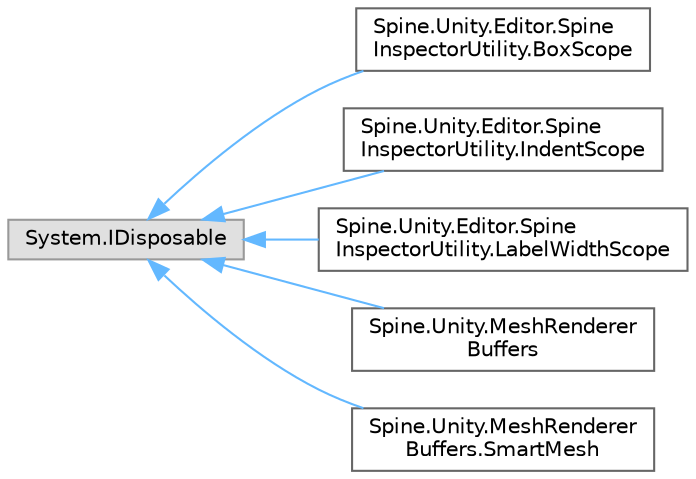 digraph "类继承关系图"
{
 // LATEX_PDF_SIZE
  bgcolor="transparent";
  edge [fontname=Helvetica,fontsize=10,labelfontname=Helvetica,labelfontsize=10];
  node [fontname=Helvetica,fontsize=10,shape=box,height=0.2,width=0.4];
  rankdir="LR";
  Node0 [id="Node000000",label="System.IDisposable",height=0.2,width=0.4,color="grey60", fillcolor="#E0E0E0", style="filled",tooltip=" "];
  Node0 -> Node1 [id="edge6644_Node000000_Node000001",dir="back",color="steelblue1",style="solid",tooltip=" "];
  Node1 [id="Node000001",label="Spine.Unity.Editor.Spine\lInspectorUtility.BoxScope",height=0.2,width=0.4,color="grey40", fillcolor="white", style="filled",URL="$class_spine_1_1_unity_1_1_editor_1_1_spine_inspector_utility_1_1_box_scope.html",tooltip=" "];
  Node0 -> Node2 [id="edge6645_Node000000_Node000002",dir="back",color="steelblue1",style="solid",tooltip=" "];
  Node2 [id="Node000002",label="Spine.Unity.Editor.Spine\lInspectorUtility.IndentScope",height=0.2,width=0.4,color="grey40", fillcolor="white", style="filled",URL="$class_spine_1_1_unity_1_1_editor_1_1_spine_inspector_utility_1_1_indent_scope.html",tooltip=" "];
  Node0 -> Node3 [id="edge6646_Node000000_Node000003",dir="back",color="steelblue1",style="solid",tooltip=" "];
  Node3 [id="Node000003",label="Spine.Unity.Editor.Spine\lInspectorUtility.LabelWidthScope",height=0.2,width=0.4,color="grey40", fillcolor="white", style="filled",URL="$class_spine_1_1_unity_1_1_editor_1_1_spine_inspector_utility_1_1_label_width_scope.html",tooltip=" "];
  Node0 -> Node4 [id="edge6647_Node000000_Node000004",dir="back",color="steelblue1",style="solid",tooltip=" "];
  Node4 [id="Node000004",label="Spine.Unity.MeshRenderer\lBuffers",height=0.2,width=0.4,color="grey40", fillcolor="white", style="filled",URL="$class_spine_1_1_unity_1_1_mesh_renderer_buffers.html",tooltip="A double-buffered Mesh, and a shared material array, bundled for use by Spine components that need to..."];
  Node0 -> Node5 [id="edge6648_Node000000_Node000005",dir="back",color="steelblue1",style="solid",tooltip=" "];
  Node5 [id="Node000005",label="Spine.Unity.MeshRenderer\lBuffers.SmartMesh",height=0.2,width=0.4,color="grey40", fillcolor="white", style="filled",URL="$class_spine_1_1_unity_1_1_mesh_renderer_buffers_1_1_smart_mesh.html",tooltip="This is a Mesh that also stores the instructions SkeletonRenderer generated for it."];
}
